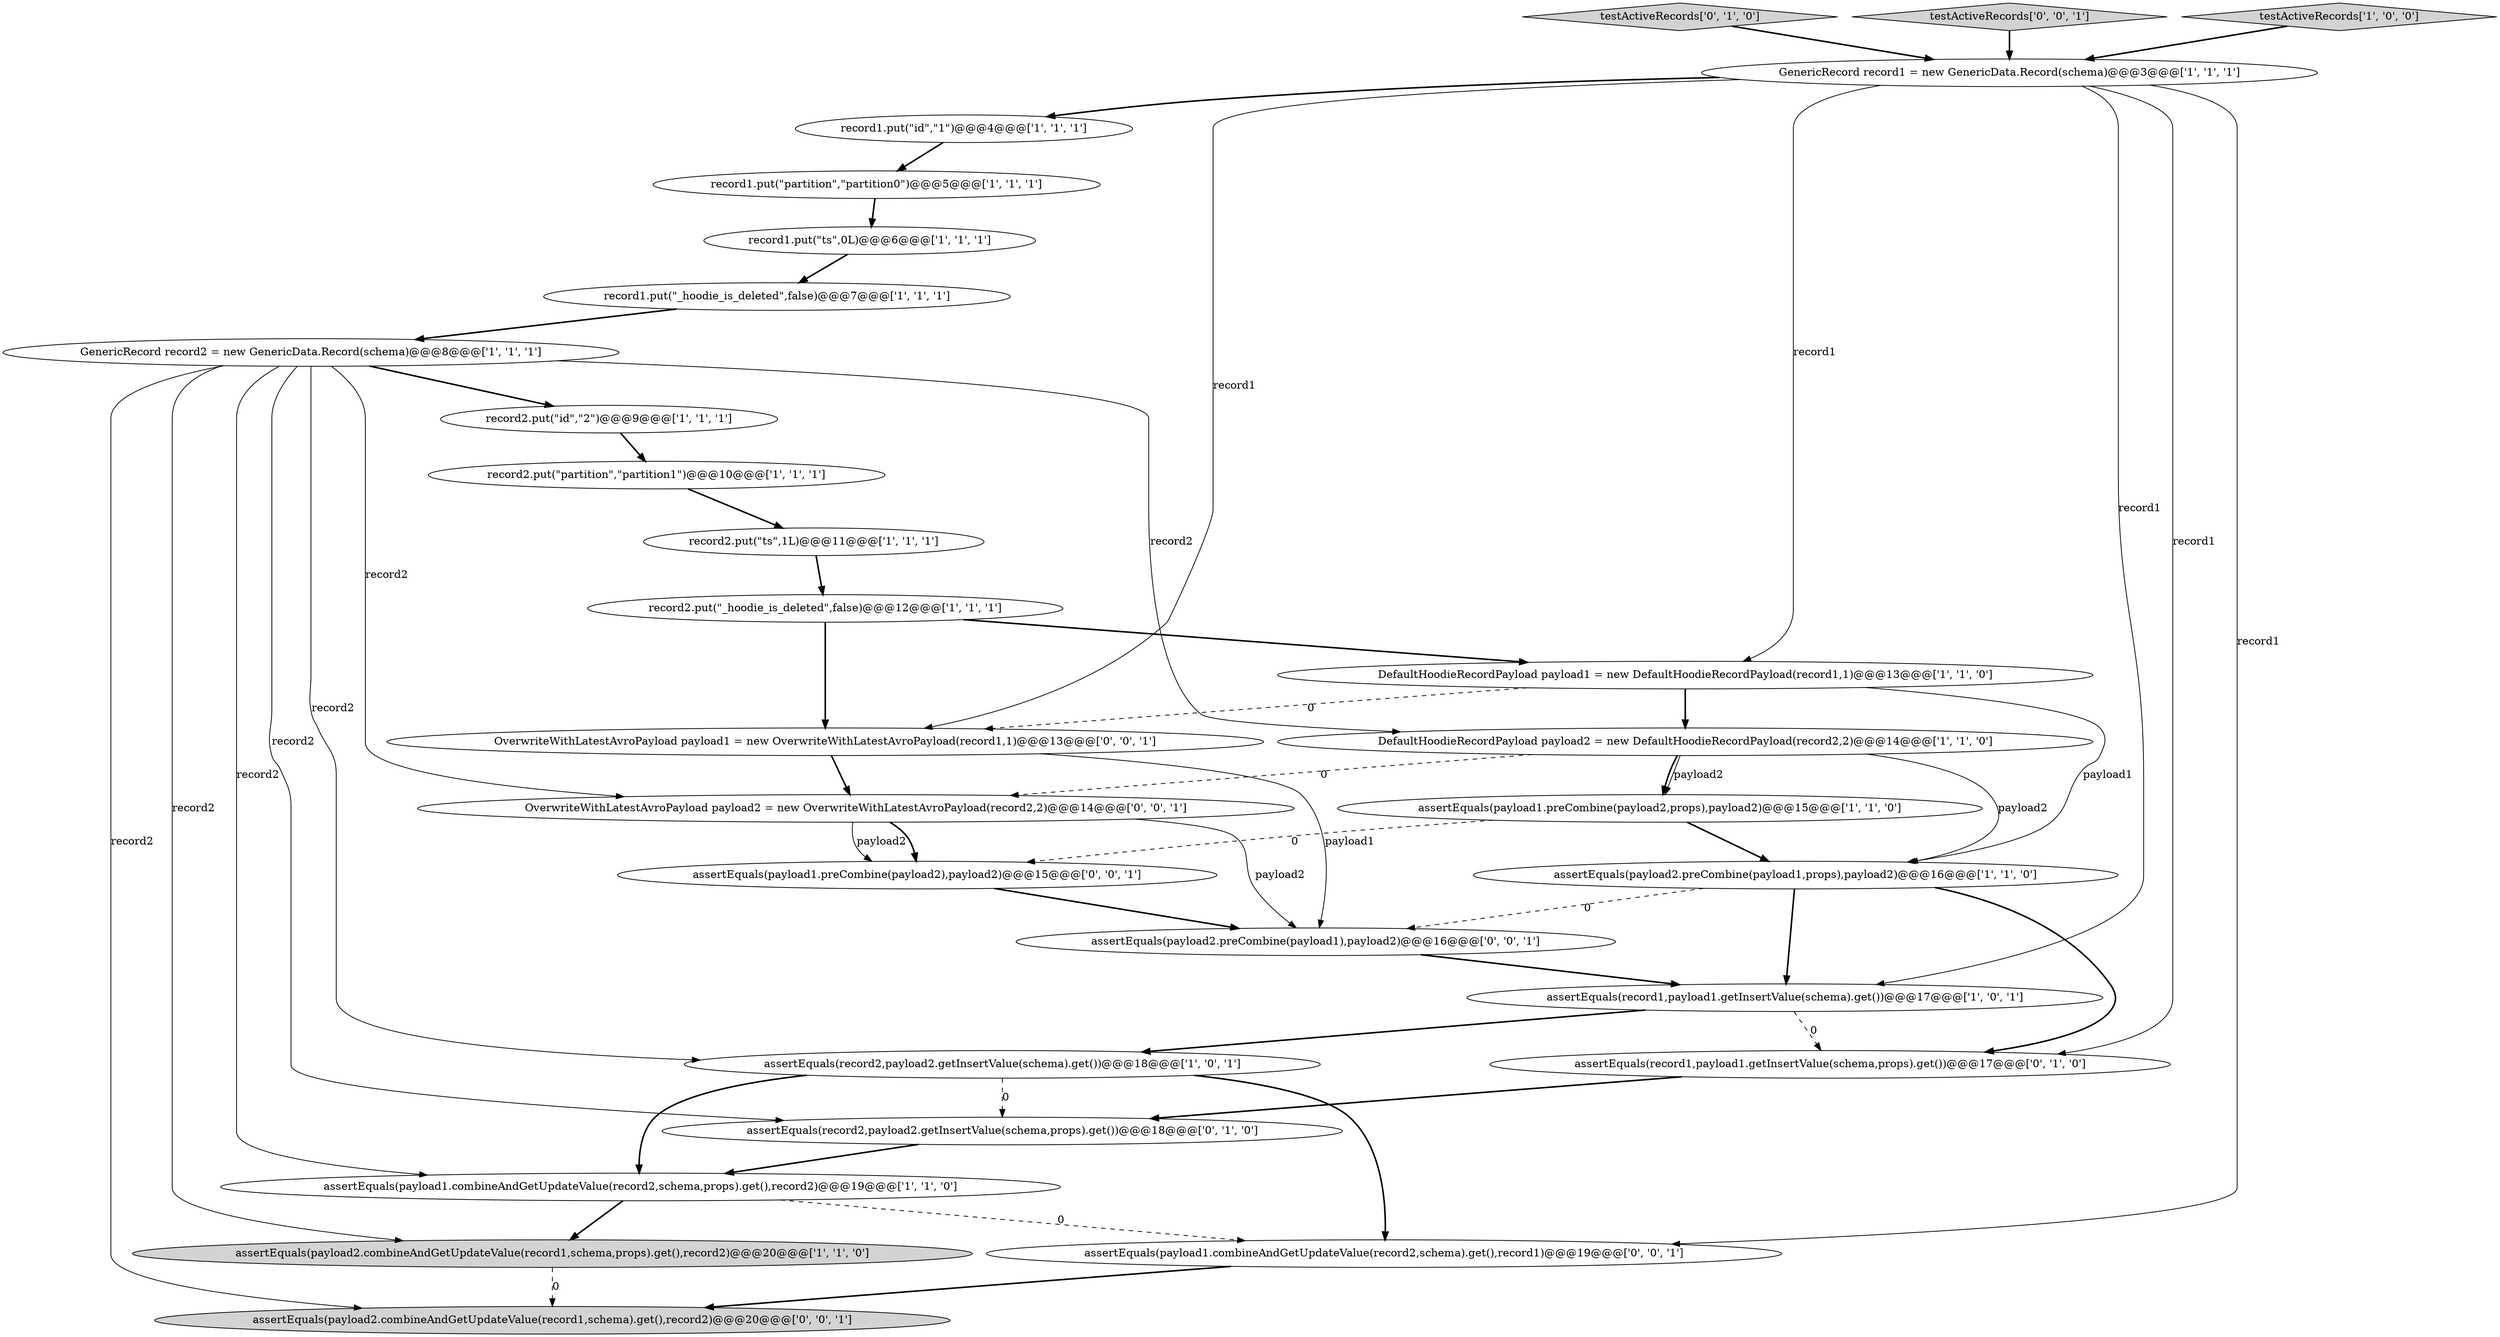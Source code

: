 digraph {
8 [style = filled, label = "record2.put(\"_hoodie_is_deleted\",false)@@@12@@@['1', '1', '1']", fillcolor = white, shape = ellipse image = "AAA0AAABBB1BBB"];
19 [style = filled, label = "testActiveRecords['0', '1', '0']", fillcolor = lightgray, shape = diamond image = "AAA0AAABBB2BBB"];
11 [style = filled, label = "assertEquals(payload2.combineAndGetUpdateValue(record1,schema,props).get(),record2)@@@20@@@['1', '1', '0']", fillcolor = lightgray, shape = ellipse image = "AAA0AAABBB1BBB"];
28 [style = filled, label = "assertEquals(payload2.combineAndGetUpdateValue(record1,schema).get(),record2)@@@20@@@['0', '0', '1']", fillcolor = lightgray, shape = ellipse image = "AAA0AAABBB3BBB"];
16 [style = filled, label = "record1.put(\"id\",\"1\")@@@4@@@['1', '1', '1']", fillcolor = white, shape = ellipse image = "AAA0AAABBB1BBB"];
22 [style = filled, label = "OverwriteWithLatestAvroPayload payload1 = new OverwriteWithLatestAvroPayload(record1,1)@@@13@@@['0', '0', '1']", fillcolor = white, shape = ellipse image = "AAA0AAABBB3BBB"];
15 [style = filled, label = "DefaultHoodieRecordPayload payload2 = new DefaultHoodieRecordPayload(record2,2)@@@14@@@['1', '1', '0']", fillcolor = white, shape = ellipse image = "AAA0AAABBB1BBB"];
24 [style = filled, label = "testActiveRecords['0', '0', '1']", fillcolor = lightgray, shape = diamond image = "AAA0AAABBB3BBB"];
13 [style = filled, label = "record2.put(\"id\",\"2\")@@@9@@@['1', '1', '1']", fillcolor = white, shape = ellipse image = "AAA0AAABBB1BBB"];
18 [style = filled, label = "testActiveRecords['1', '0', '0']", fillcolor = lightgray, shape = diamond image = "AAA0AAABBB1BBB"];
3 [style = filled, label = "assertEquals(payload1.preCombine(payload2,props),payload2)@@@15@@@['1', '1', '0']", fillcolor = white, shape = ellipse image = "AAA0AAABBB1BBB"];
4 [style = filled, label = "assertEquals(payload2.preCombine(payload1,props),payload2)@@@16@@@['1', '1', '0']", fillcolor = white, shape = ellipse image = "AAA0AAABBB1BBB"];
1 [style = filled, label = "record1.put(\"partition\",\"partition0\")@@@5@@@['1', '1', '1']", fillcolor = white, shape = ellipse image = "AAA0AAABBB1BBB"];
21 [style = filled, label = "assertEquals(record2,payload2.getInsertValue(schema,props).get())@@@18@@@['0', '1', '0']", fillcolor = white, shape = ellipse image = "AAA1AAABBB2BBB"];
2 [style = filled, label = "record2.put(\"partition\",\"partition1\")@@@10@@@['1', '1', '1']", fillcolor = white, shape = ellipse image = "AAA0AAABBB1BBB"];
26 [style = filled, label = "OverwriteWithLatestAvroPayload payload2 = new OverwriteWithLatestAvroPayload(record2,2)@@@14@@@['0', '0', '1']", fillcolor = white, shape = ellipse image = "AAA0AAABBB3BBB"];
20 [style = filled, label = "assertEquals(record1,payload1.getInsertValue(schema,props).get())@@@17@@@['0', '1', '0']", fillcolor = white, shape = ellipse image = "AAA1AAABBB2BBB"];
12 [style = filled, label = "DefaultHoodieRecordPayload payload1 = new DefaultHoodieRecordPayload(record1,1)@@@13@@@['1', '1', '0']", fillcolor = white, shape = ellipse image = "AAA0AAABBB1BBB"];
6 [style = filled, label = "record1.put(\"_hoodie_is_deleted\",false)@@@7@@@['1', '1', '1']", fillcolor = white, shape = ellipse image = "AAA0AAABBB1BBB"];
5 [style = filled, label = "assertEquals(record2,payload2.getInsertValue(schema).get())@@@18@@@['1', '0', '1']", fillcolor = white, shape = ellipse image = "AAA0AAABBB1BBB"];
14 [style = filled, label = "GenericRecord record1 = new GenericData.Record(schema)@@@3@@@['1', '1', '1']", fillcolor = white, shape = ellipse image = "AAA0AAABBB1BBB"];
17 [style = filled, label = "assertEquals(record1,payload1.getInsertValue(schema).get())@@@17@@@['1', '0', '1']", fillcolor = white, shape = ellipse image = "AAA0AAABBB1BBB"];
23 [style = filled, label = "assertEquals(payload2.preCombine(payload1),payload2)@@@16@@@['0', '0', '1']", fillcolor = white, shape = ellipse image = "AAA0AAABBB3BBB"];
0 [style = filled, label = "record2.put(\"ts\",1L)@@@11@@@['1', '1', '1']", fillcolor = white, shape = ellipse image = "AAA0AAABBB1BBB"];
7 [style = filled, label = "GenericRecord record2 = new GenericData.Record(schema)@@@8@@@['1', '1', '1']", fillcolor = white, shape = ellipse image = "AAA0AAABBB1BBB"];
10 [style = filled, label = "assertEquals(payload1.combineAndGetUpdateValue(record2,schema,props).get(),record2)@@@19@@@['1', '1', '0']", fillcolor = white, shape = ellipse image = "AAA0AAABBB1BBB"];
27 [style = filled, label = "assertEquals(payload1.combineAndGetUpdateValue(record2,schema).get(),record1)@@@19@@@['0', '0', '1']", fillcolor = white, shape = ellipse image = "AAA0AAABBB3BBB"];
9 [style = filled, label = "record1.put(\"ts\",0L)@@@6@@@['1', '1', '1']", fillcolor = white, shape = ellipse image = "AAA0AAABBB1BBB"];
25 [style = filled, label = "assertEquals(payload1.preCombine(payload2),payload2)@@@15@@@['0', '0', '1']", fillcolor = white, shape = ellipse image = "AAA0AAABBB3BBB"];
25->23 [style = bold, label=""];
7->21 [style = solid, label="record2"];
7->10 [style = solid, label="record2"];
4->23 [style = dashed, label="0"];
14->22 [style = solid, label="record1"];
1->9 [style = bold, label=""];
14->16 [style = bold, label=""];
8->12 [style = bold, label=""];
27->28 [style = bold, label=""];
7->11 [style = solid, label="record2"];
7->28 [style = solid, label="record2"];
14->20 [style = solid, label="record1"];
12->15 [style = bold, label=""];
12->4 [style = solid, label="payload1"];
4->17 [style = bold, label=""];
10->11 [style = bold, label=""];
0->8 [style = bold, label=""];
26->25 [style = solid, label="payload2"];
3->25 [style = dashed, label="0"];
5->10 [style = bold, label=""];
7->26 [style = solid, label="record2"];
4->20 [style = bold, label=""];
17->20 [style = dashed, label="0"];
21->10 [style = bold, label=""];
11->28 [style = dashed, label="0"];
15->4 [style = solid, label="payload2"];
9->6 [style = bold, label=""];
22->23 [style = solid, label="payload1"];
7->13 [style = bold, label=""];
20->21 [style = bold, label=""];
26->25 [style = bold, label=""];
14->12 [style = solid, label="record1"];
16->1 [style = bold, label=""];
22->26 [style = bold, label=""];
8->22 [style = bold, label=""];
10->27 [style = dashed, label="0"];
5->27 [style = bold, label=""];
5->21 [style = dashed, label="0"];
15->3 [style = bold, label=""];
7->5 [style = solid, label="record2"];
2->0 [style = bold, label=""];
7->15 [style = solid, label="record2"];
19->14 [style = bold, label=""];
14->17 [style = solid, label="record1"];
14->27 [style = solid, label="record1"];
6->7 [style = bold, label=""];
24->14 [style = bold, label=""];
18->14 [style = bold, label=""];
13->2 [style = bold, label=""];
23->17 [style = bold, label=""];
15->26 [style = dashed, label="0"];
12->22 [style = dashed, label="0"];
26->23 [style = solid, label="payload2"];
3->4 [style = bold, label=""];
17->5 [style = bold, label=""];
15->3 [style = solid, label="payload2"];
}
